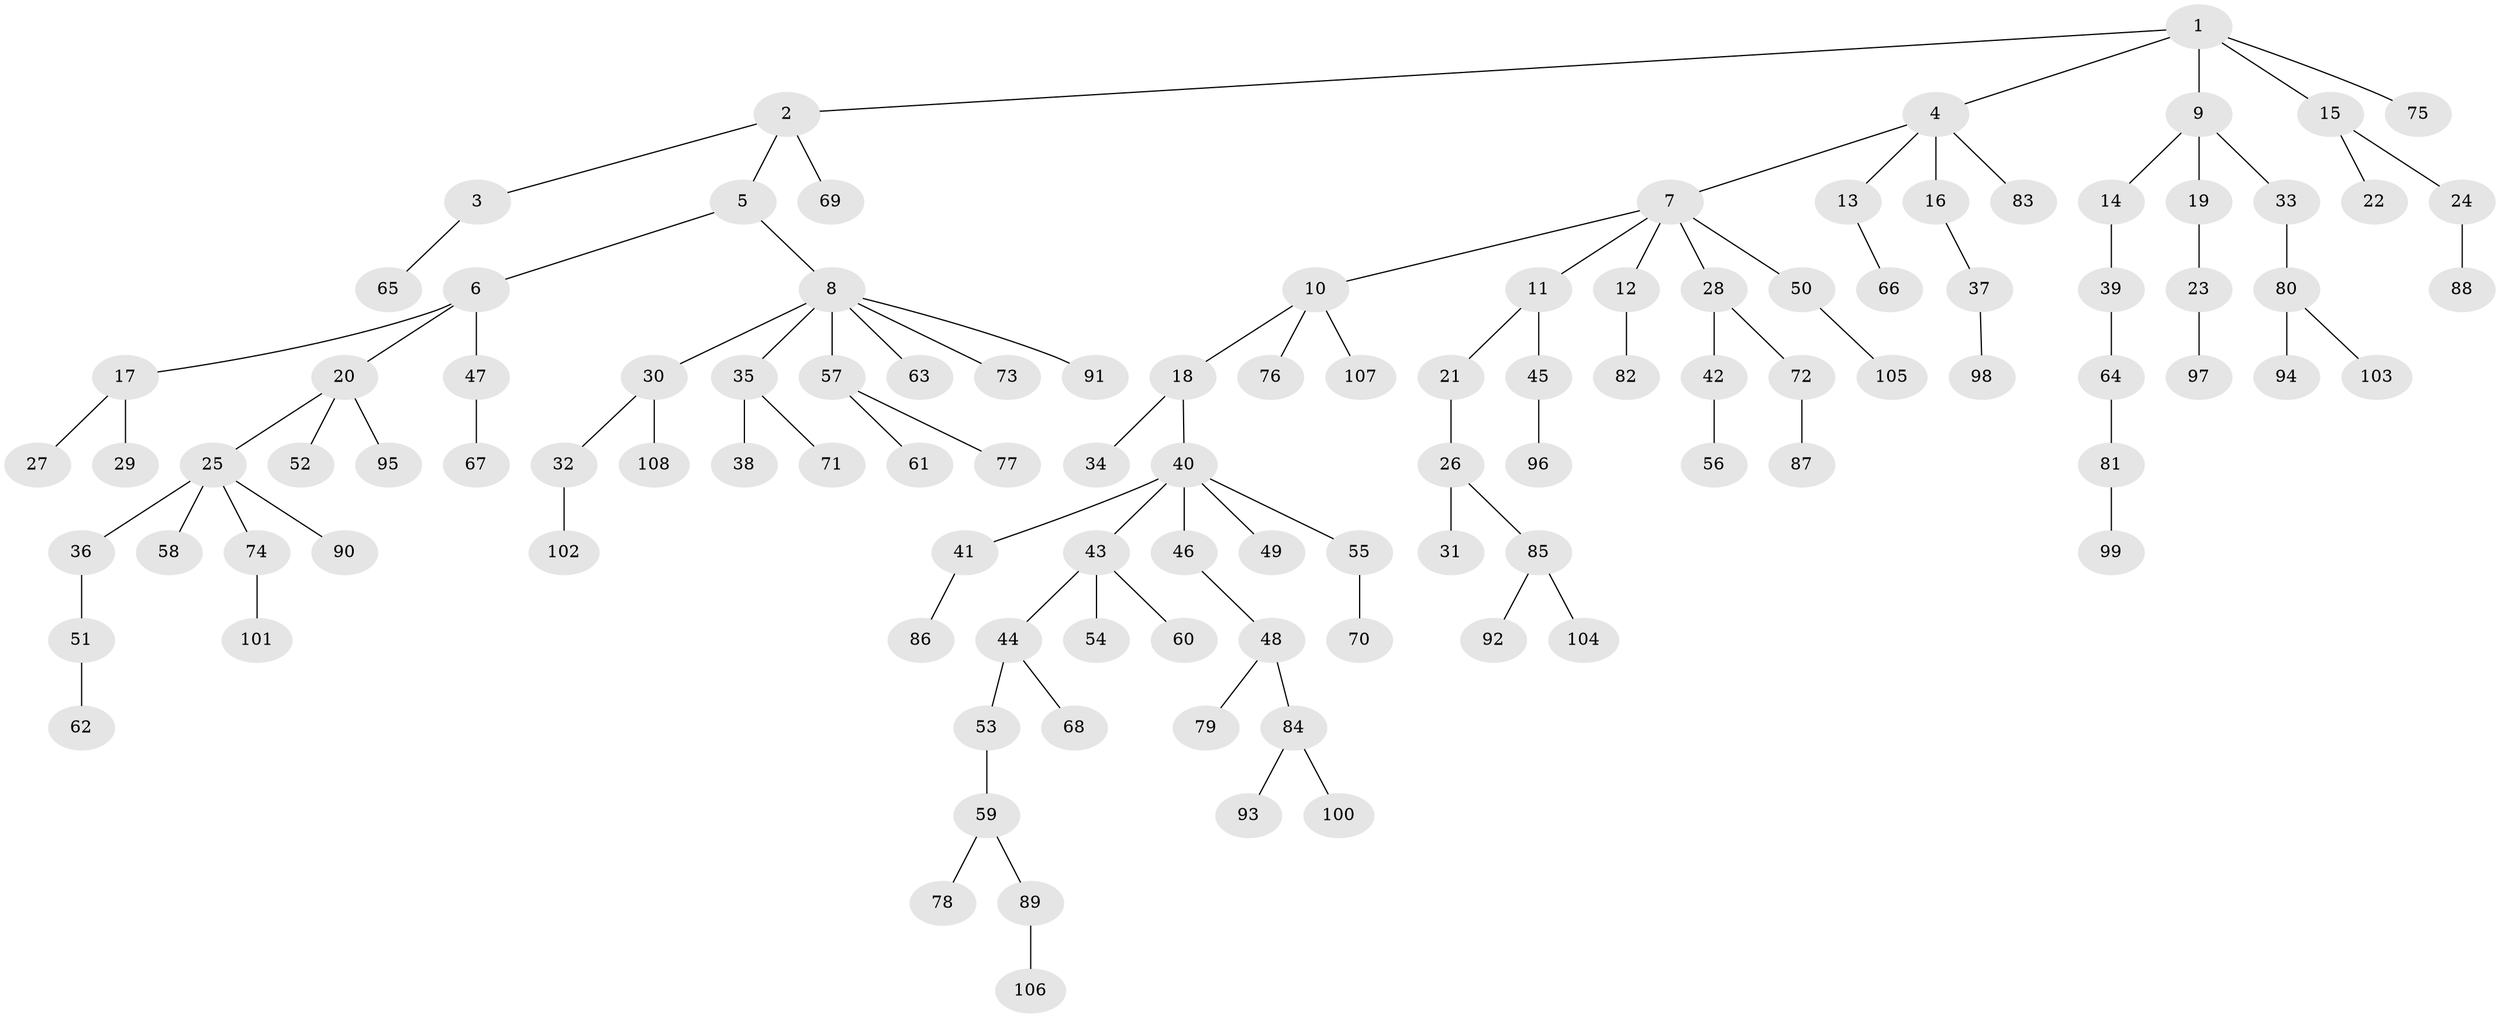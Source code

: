 // coarse degree distribution, {7: 0.046875, 1: 0.53125, 5: 0.015625, 3: 0.0625, 4: 0.046875, 6: 0.015625, 2: 0.28125}
// Generated by graph-tools (version 1.1) at 2025/19/03/04/25 18:19:14]
// undirected, 108 vertices, 107 edges
graph export_dot {
graph [start="1"]
  node [color=gray90,style=filled];
  1;
  2;
  3;
  4;
  5;
  6;
  7;
  8;
  9;
  10;
  11;
  12;
  13;
  14;
  15;
  16;
  17;
  18;
  19;
  20;
  21;
  22;
  23;
  24;
  25;
  26;
  27;
  28;
  29;
  30;
  31;
  32;
  33;
  34;
  35;
  36;
  37;
  38;
  39;
  40;
  41;
  42;
  43;
  44;
  45;
  46;
  47;
  48;
  49;
  50;
  51;
  52;
  53;
  54;
  55;
  56;
  57;
  58;
  59;
  60;
  61;
  62;
  63;
  64;
  65;
  66;
  67;
  68;
  69;
  70;
  71;
  72;
  73;
  74;
  75;
  76;
  77;
  78;
  79;
  80;
  81;
  82;
  83;
  84;
  85;
  86;
  87;
  88;
  89;
  90;
  91;
  92;
  93;
  94;
  95;
  96;
  97;
  98;
  99;
  100;
  101;
  102;
  103;
  104;
  105;
  106;
  107;
  108;
  1 -- 2;
  1 -- 4;
  1 -- 9;
  1 -- 15;
  1 -- 75;
  2 -- 3;
  2 -- 5;
  2 -- 69;
  3 -- 65;
  4 -- 7;
  4 -- 13;
  4 -- 16;
  4 -- 83;
  5 -- 6;
  5 -- 8;
  6 -- 17;
  6 -- 20;
  6 -- 47;
  7 -- 10;
  7 -- 11;
  7 -- 12;
  7 -- 28;
  7 -- 50;
  8 -- 30;
  8 -- 35;
  8 -- 57;
  8 -- 63;
  8 -- 73;
  8 -- 91;
  9 -- 14;
  9 -- 19;
  9 -- 33;
  10 -- 18;
  10 -- 76;
  10 -- 107;
  11 -- 21;
  11 -- 45;
  12 -- 82;
  13 -- 66;
  14 -- 39;
  15 -- 22;
  15 -- 24;
  16 -- 37;
  17 -- 27;
  17 -- 29;
  18 -- 34;
  18 -- 40;
  19 -- 23;
  20 -- 25;
  20 -- 52;
  20 -- 95;
  21 -- 26;
  23 -- 97;
  24 -- 88;
  25 -- 36;
  25 -- 58;
  25 -- 74;
  25 -- 90;
  26 -- 31;
  26 -- 85;
  28 -- 42;
  28 -- 72;
  30 -- 32;
  30 -- 108;
  32 -- 102;
  33 -- 80;
  35 -- 38;
  35 -- 71;
  36 -- 51;
  37 -- 98;
  39 -- 64;
  40 -- 41;
  40 -- 43;
  40 -- 46;
  40 -- 49;
  40 -- 55;
  41 -- 86;
  42 -- 56;
  43 -- 44;
  43 -- 54;
  43 -- 60;
  44 -- 53;
  44 -- 68;
  45 -- 96;
  46 -- 48;
  47 -- 67;
  48 -- 79;
  48 -- 84;
  50 -- 105;
  51 -- 62;
  53 -- 59;
  55 -- 70;
  57 -- 61;
  57 -- 77;
  59 -- 78;
  59 -- 89;
  64 -- 81;
  72 -- 87;
  74 -- 101;
  80 -- 94;
  80 -- 103;
  81 -- 99;
  84 -- 93;
  84 -- 100;
  85 -- 92;
  85 -- 104;
  89 -- 106;
}
